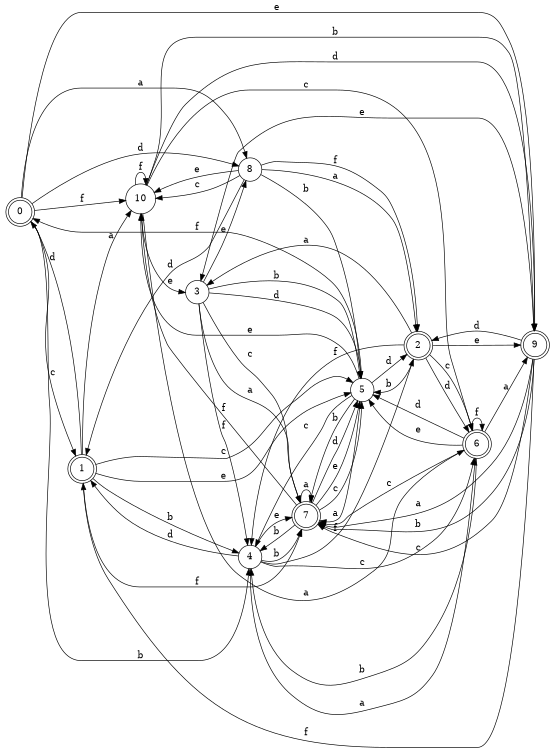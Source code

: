 digraph n9_1 {
__start0 [label="" shape="none"];

rankdir=LR;
size="8,5";

s0 [style="rounded,filled", color="black", fillcolor="white" shape="doublecircle", label="0"];
s1 [style="rounded,filled", color="black", fillcolor="white" shape="doublecircle", label="1"];
s2 [style="rounded,filled", color="black", fillcolor="white" shape="doublecircle", label="2"];
s3 [style="filled", color="black", fillcolor="white" shape="circle", label="3"];
s4 [style="filled", color="black", fillcolor="white" shape="circle", label="4"];
s5 [style="filled", color="black", fillcolor="white" shape="circle", label="5"];
s6 [style="rounded,filled", color="black", fillcolor="white" shape="doublecircle", label="6"];
s7 [style="rounded,filled", color="black", fillcolor="white" shape="doublecircle", label="7"];
s8 [style="filled", color="black", fillcolor="white" shape="circle", label="8"];
s9 [style="rounded,filled", color="black", fillcolor="white" shape="doublecircle", label="9"];
s10 [style="filled", color="black", fillcolor="white" shape="circle", label="10"];
s0 -> s8 [label="a"];
s0 -> s4 [label="b"];
s0 -> s1 [label="c"];
s0 -> s8 [label="d"];
s0 -> s9 [label="e"];
s0 -> s10 [label="f"];
s1 -> s10 [label="a"];
s1 -> s4 [label="b"];
s1 -> s5 [label="c"];
s1 -> s0 [label="d"];
s1 -> s5 [label="e"];
s1 -> s7 [label="f"];
s2 -> s3 [label="a"];
s2 -> s5 [label="b"];
s2 -> s6 [label="c"];
s2 -> s6 [label="d"];
s2 -> s9 [label="e"];
s2 -> s4 [label="f"];
s3 -> s7 [label="a"];
s3 -> s5 [label="b"];
s3 -> s7 [label="c"];
s3 -> s5 [label="d"];
s3 -> s8 [label="e"];
s3 -> s4 [label="f"];
s4 -> s6 [label="a"];
s4 -> s7 [label="b"];
s4 -> s6 [label="c"];
s4 -> s1 [label="d"];
s4 -> s7 [label="e"];
s4 -> s2 [label="f"];
s5 -> s7 [label="a"];
s5 -> s7 [label="b"];
s5 -> s4 [label="c"];
s5 -> s2 [label="d"];
s5 -> s10 [label="e"];
s5 -> s0 [label="f"];
s6 -> s9 [label="a"];
s6 -> s4 [label="b"];
s6 -> s7 [label="c"];
s6 -> s5 [label="d"];
s6 -> s5 [label="e"];
s6 -> s6 [label="f"];
s7 -> s7 [label="a"];
s7 -> s4 [label="b"];
s7 -> s5 [label="c"];
s7 -> s5 [label="d"];
s7 -> s5 [label="e"];
s7 -> s10 [label="f"];
s8 -> s2 [label="a"];
s8 -> s5 [label="b"];
s8 -> s10 [label="c"];
s8 -> s1 [label="d"];
s8 -> s10 [label="e"];
s8 -> s2 [label="f"];
s9 -> s7 [label="a"];
s9 -> s7 [label="b"];
s9 -> s7 [label="c"];
s9 -> s2 [label="d"];
s9 -> s3 [label="e"];
s9 -> s1 [label="f"];
s10 -> s6 [label="a"];
s10 -> s9 [label="b"];
s10 -> s6 [label="c"];
s10 -> s9 [label="d"];
s10 -> s3 [label="e"];
s10 -> s10 [label="f"];

}
